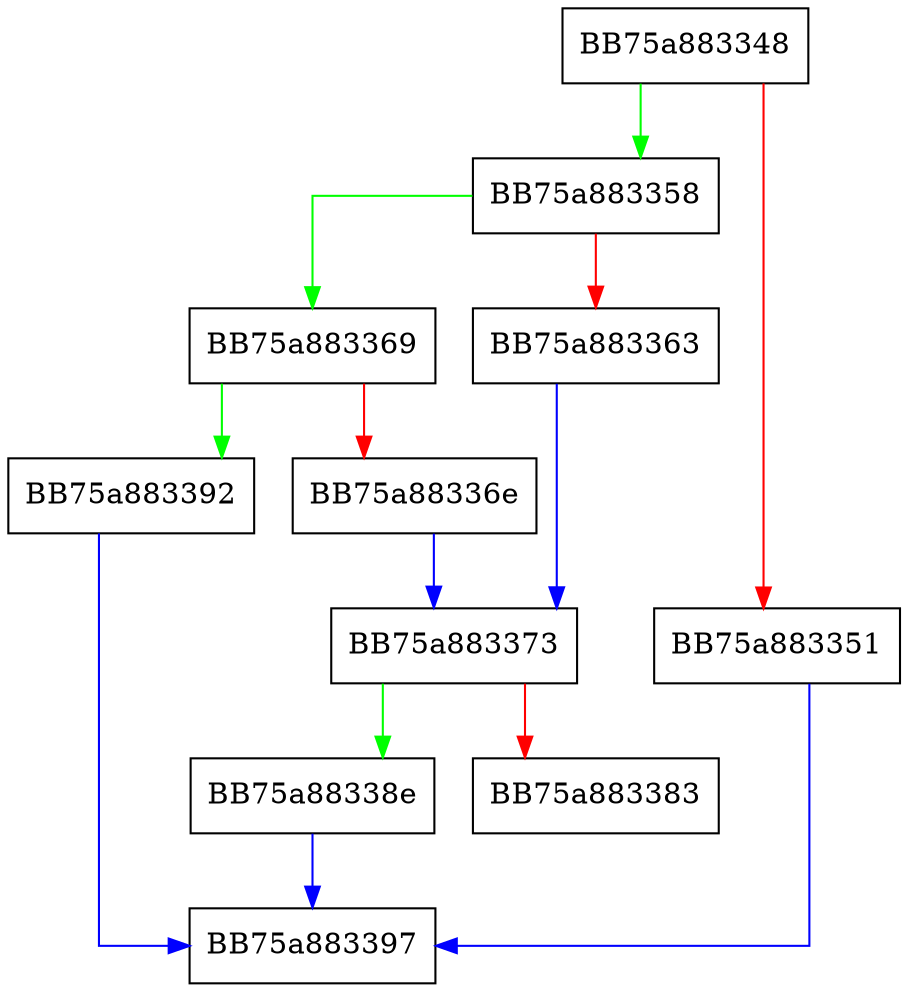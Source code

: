 digraph DlpIsProcessExcluded {
  node [shape="box"];
  graph [splines=ortho];
  BB75a883348 -> BB75a883358 [color="green"];
  BB75a883348 -> BB75a883351 [color="red"];
  BB75a883351 -> BB75a883397 [color="blue"];
  BB75a883358 -> BB75a883369 [color="green"];
  BB75a883358 -> BB75a883363 [color="red"];
  BB75a883363 -> BB75a883373 [color="blue"];
  BB75a883369 -> BB75a883392 [color="green"];
  BB75a883369 -> BB75a88336e [color="red"];
  BB75a88336e -> BB75a883373 [color="blue"];
  BB75a883373 -> BB75a88338e [color="green"];
  BB75a883373 -> BB75a883383 [color="red"];
  BB75a88338e -> BB75a883397 [color="blue"];
  BB75a883392 -> BB75a883397 [color="blue"];
}